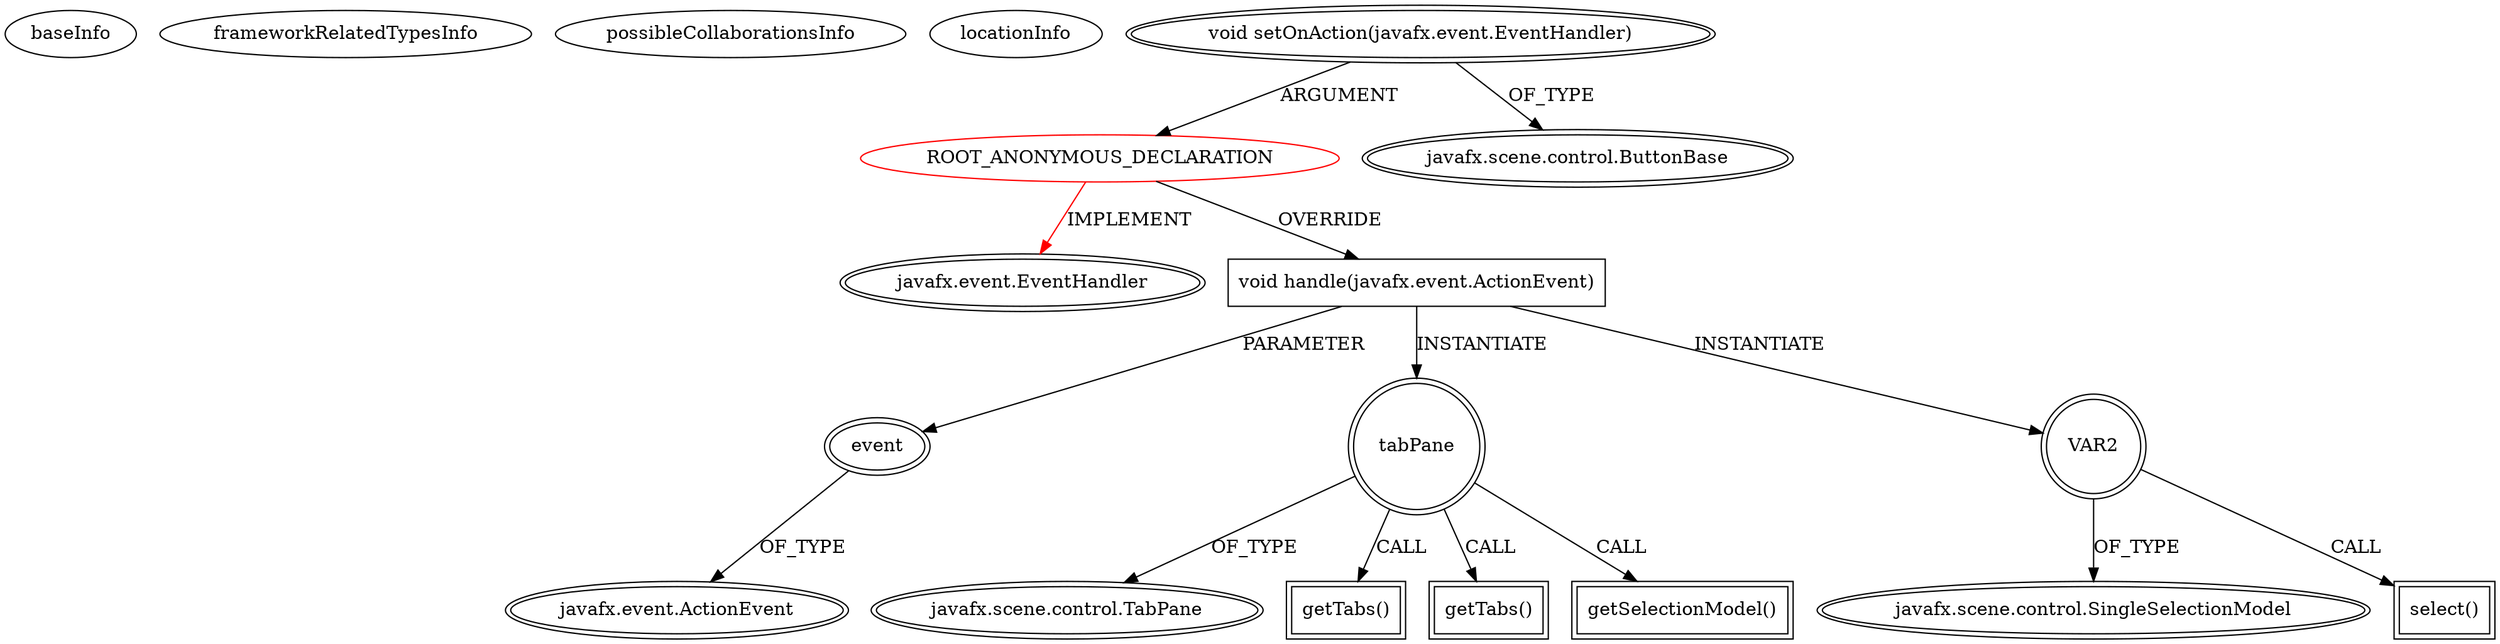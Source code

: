 digraph {
baseInfo[graphId=854,category="extension_graph",isAnonymous=true,possibleRelation=false]
frameworkRelatedTypesInfo[0="javafx.event.EventHandler"]
possibleCollaborationsInfo[]
locationInfo[projectName="Manzzz-DBClient",filePath="/Manzzz-DBClient/DBClient-master/src/main/java/com/application/view/View.java",contextSignature="javafx.scene.control.ToolBar createToolBar()",graphId="854"]
0[label="ROOT_ANONYMOUS_DECLARATION",vertexType="ROOT_ANONYMOUS_DECLARATION",isFrameworkType=false,color=red]
1[label="javafx.event.EventHandler",vertexType="FRAMEWORK_INTERFACE_TYPE",isFrameworkType=true,peripheries=2]
2[label="void setOnAction(javafx.event.EventHandler)",vertexType="OUTSIDE_CALL",isFrameworkType=true,peripheries=2]
3[label="javafx.scene.control.ButtonBase",vertexType="FRAMEWORK_CLASS_TYPE",isFrameworkType=true,peripheries=2]
4[label="void handle(javafx.event.ActionEvent)",vertexType="OVERRIDING_METHOD_DECLARATION",isFrameworkType=false,shape=box]
5[label="event",vertexType="PARAMETER_DECLARATION",isFrameworkType=true,peripheries=2]
6[label="javafx.event.ActionEvent",vertexType="FRAMEWORK_CLASS_TYPE",isFrameworkType=true,peripheries=2]
7[label="tabPane",vertexType="VARIABLE_EXPRESION",isFrameworkType=true,peripheries=2,shape=circle]
9[label="javafx.scene.control.TabPane",vertexType="FRAMEWORK_CLASS_TYPE",isFrameworkType=true,peripheries=2]
8[label="getTabs()",vertexType="INSIDE_CALL",isFrameworkType=true,peripheries=2,shape=box]
11[label="getTabs()",vertexType="INSIDE_CALL",isFrameworkType=true,peripheries=2,shape=box]
12[label="VAR2",vertexType="VARIABLE_EXPRESION",isFrameworkType=true,peripheries=2,shape=circle]
14[label="javafx.scene.control.SingleSelectionModel",vertexType="FRAMEWORK_CLASS_TYPE",isFrameworkType=true,peripheries=2]
13[label="select()",vertexType="INSIDE_CALL",isFrameworkType=true,peripheries=2,shape=box]
16[label="getSelectionModel()",vertexType="INSIDE_CALL",isFrameworkType=true,peripheries=2,shape=box]
0->1[label="IMPLEMENT",color=red]
2->0[label="ARGUMENT"]
2->3[label="OF_TYPE"]
0->4[label="OVERRIDE"]
5->6[label="OF_TYPE"]
4->5[label="PARAMETER"]
4->7[label="INSTANTIATE"]
7->9[label="OF_TYPE"]
7->8[label="CALL"]
7->11[label="CALL"]
4->12[label="INSTANTIATE"]
12->14[label="OF_TYPE"]
12->13[label="CALL"]
7->16[label="CALL"]
}
